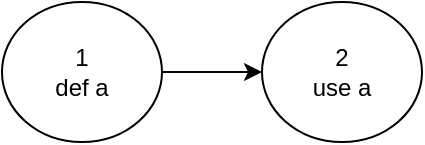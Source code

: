 <mxfile version="17.5.0" type="github">
  <diagram id="7HQYNC31aHsgBr6-6DPW" name="Page-1">
    <mxGraphModel dx="1422" dy="762" grid="1" gridSize="10" guides="1" tooltips="1" connect="1" arrows="1" fold="1" page="1" pageScale="1" pageWidth="827" pageHeight="1169" math="0" shadow="0">
      <root>
        <mxCell id="0" />
        <mxCell id="1" parent="0" />
        <mxCell id="v6Sz__jcGQsvWJIk5j0P-2" value="1&lt;br&gt;def a" style="ellipse;whiteSpace=wrap;html=1;" parent="1" vertex="1">
          <mxGeometry x="150" y="60" width="80" height="70" as="geometry" />
        </mxCell>
        <mxCell id="v6Sz__jcGQsvWJIk5j0P-4" value="2&lt;br&gt;use a" style="ellipse;whiteSpace=wrap;html=1;" parent="1" vertex="1">
          <mxGeometry x="280" y="60" width="80" height="70" as="geometry" />
        </mxCell>
        <mxCell id="v6Sz__jcGQsvWJIk5j0P-9" value="" style="endArrow=classic;html=1;rounded=0;" parent="1" source="v6Sz__jcGQsvWJIk5j0P-2" target="v6Sz__jcGQsvWJIk5j0P-4" edge="1">
          <mxGeometry width="50" height="50" relative="1" as="geometry">
            <mxPoint x="150" y="400" as="sourcePoint" />
            <mxPoint x="200" y="350" as="targetPoint" />
          </mxGeometry>
        </mxCell>
      </root>
    </mxGraphModel>
  </diagram>
</mxfile>
